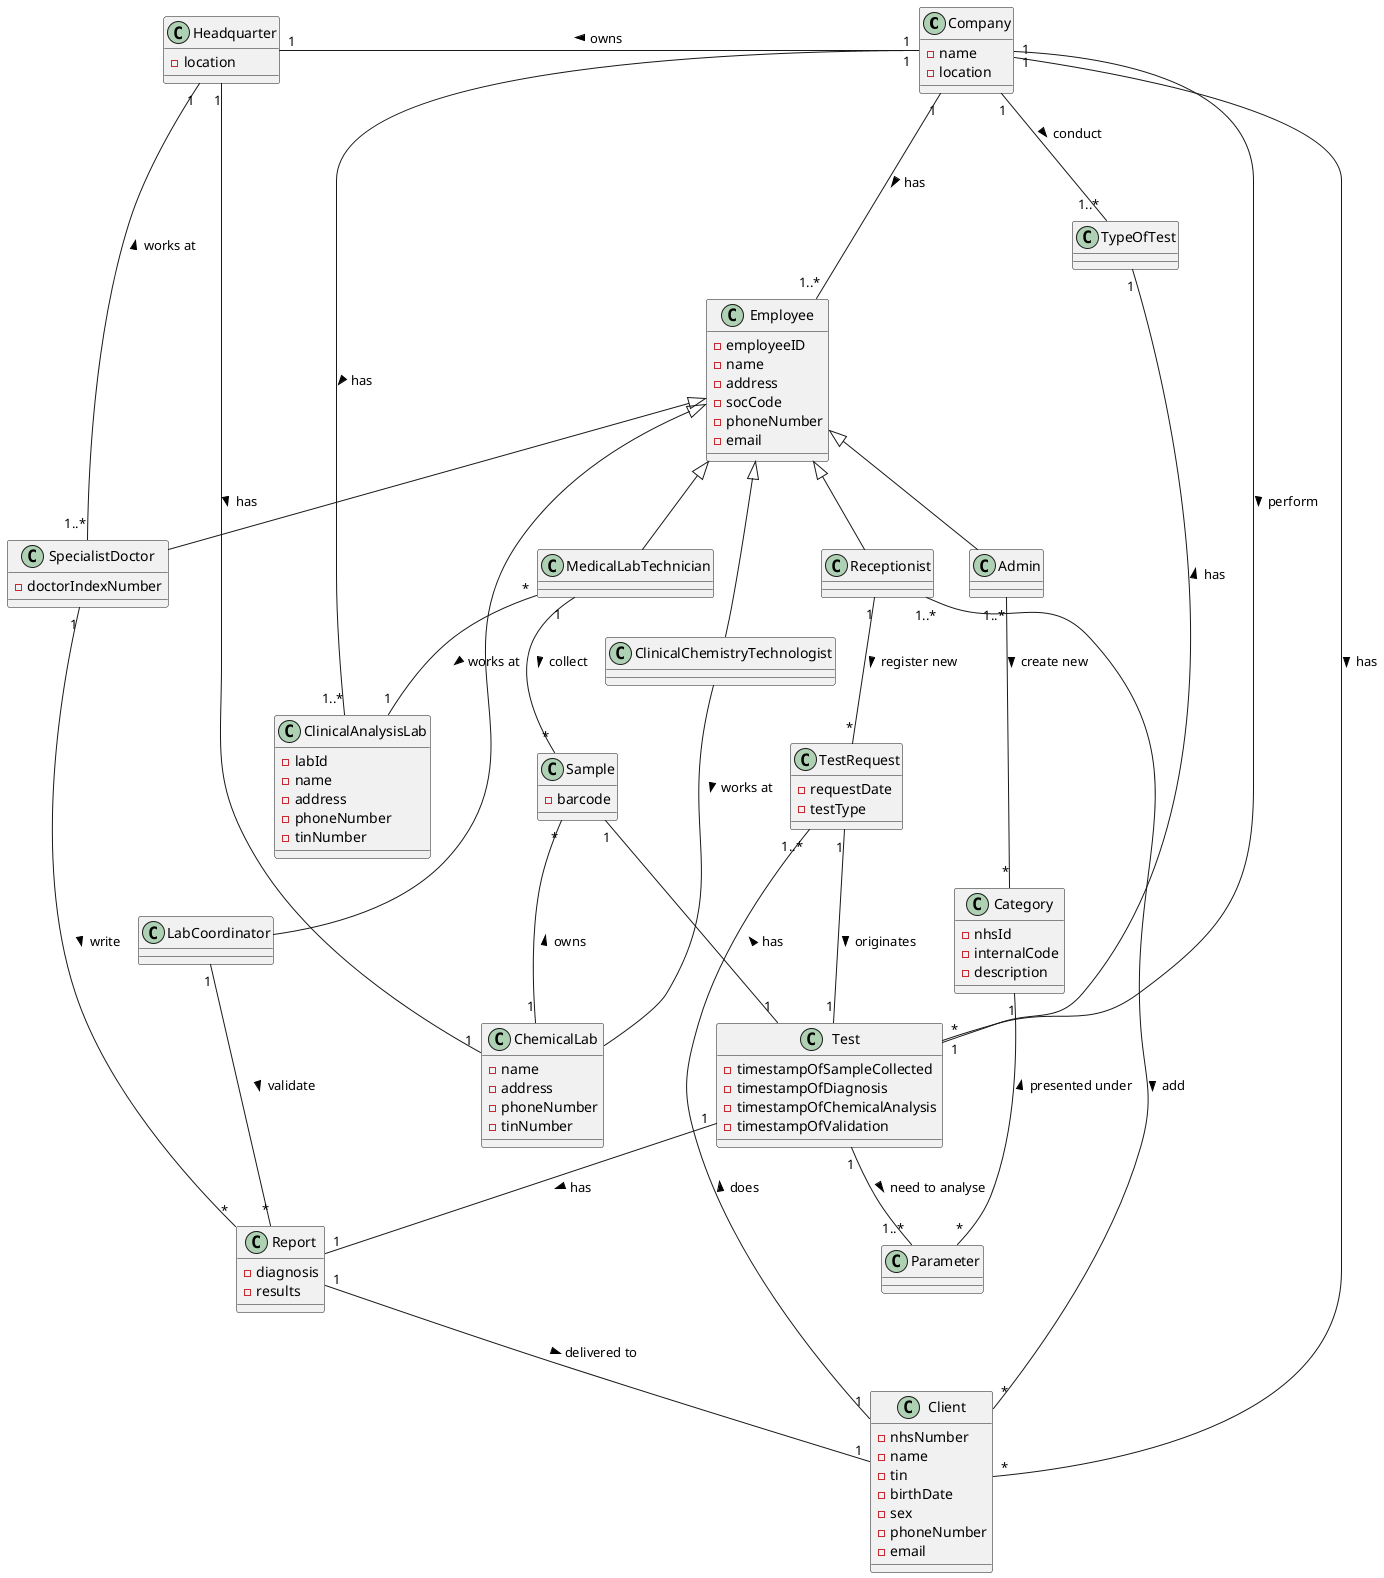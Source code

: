 @startuml
'https://plantuml.com/sequence-diagram

top to bottom direction

Company"1" --- "1..*"Employee : > has
Company"1" -- "*"Client : > has
Company"1" -- "1..*"ClinicalAnalysisLab : > has
MedicalLabTechnician"*" -- "1"ClinicalAnalysisLab : > works at
Receptionist"1" -- "*"TestRequest : > register new
Headquarter"1" -- "1"ChemicalLab : > has
Company"1" -left- "1"Headquarter : > owns
Receptionist"1..*" -- "*"Client : > add
Employee <|-- MedicalLabTechnician
Employee <|-- ClinicalChemistryTechnologist
Employee <|-- Receptionist
Employee <|-- LabCoordinator
Employee <|-- Admin
Employee <|-- SpecialistDoctor
ClinicalChemistryTechnologist -- ChemicalLab : > works at
Test"1" -- "1"Report : > has
MedicalLabTechnician"1" -- "*"Sample : > collect
Sample"1" -- "1"Test : < has
Company"1" -- "1..*"TypeOfTest : > conduct
Company"1" -- "*"Test : > perform
TestRequest"1..*" -- "1""Client" : < does
SpecialistDoctor"1" -- "*"Report : > write
SpecialistDoctor"1..*" -- "1"Headquarter : > works at
Report"1" -- "1"Client : > delivered to
Sample"*" -- "1"ChemicalLab : < owns
LabCoordinator"1" -- "*"Report : > validate
TestRequest"1" -- "1"Test : > originates
TypeOfTest"1" -- "1""Test" : < has
Admin"1..*" -- "*"Category : > create new
Category"1" -- "*"Parameter : < presented under
Test"1" -- "1..*"Parameter : > need to analyse

class Client{
-nhsNumber
-name
-tin
-birthDate
-sex
-phoneNumber
-email
}

class Sample{
-barcode
}

class Report{
-diagnosis
-results
}

class Employee{
-employeeID
-name
-address
-socCode
-phoneNumber
-email
}

class ClinicalAnalysisLab{
-labId
-name
-address
-phoneNumber
-tinNumber
}
class ChemicalLab{
-name
-address
-phoneNumber
-tinNumber
}

class TestRequest{
-requestDate
-testType
}

class Company{
-name
-location
}

class Headquarter{
-location
}

class Test{
-timestampOfSampleCollected
-timestampOfDiagnosis
-timestampOfChemicalAnalysis
-timestampOfValidation
}

class Category{
-nhsId
-internalCode
-description
}

class SpecialistDoctor{
-doctorIndexNumber
}

@enduml